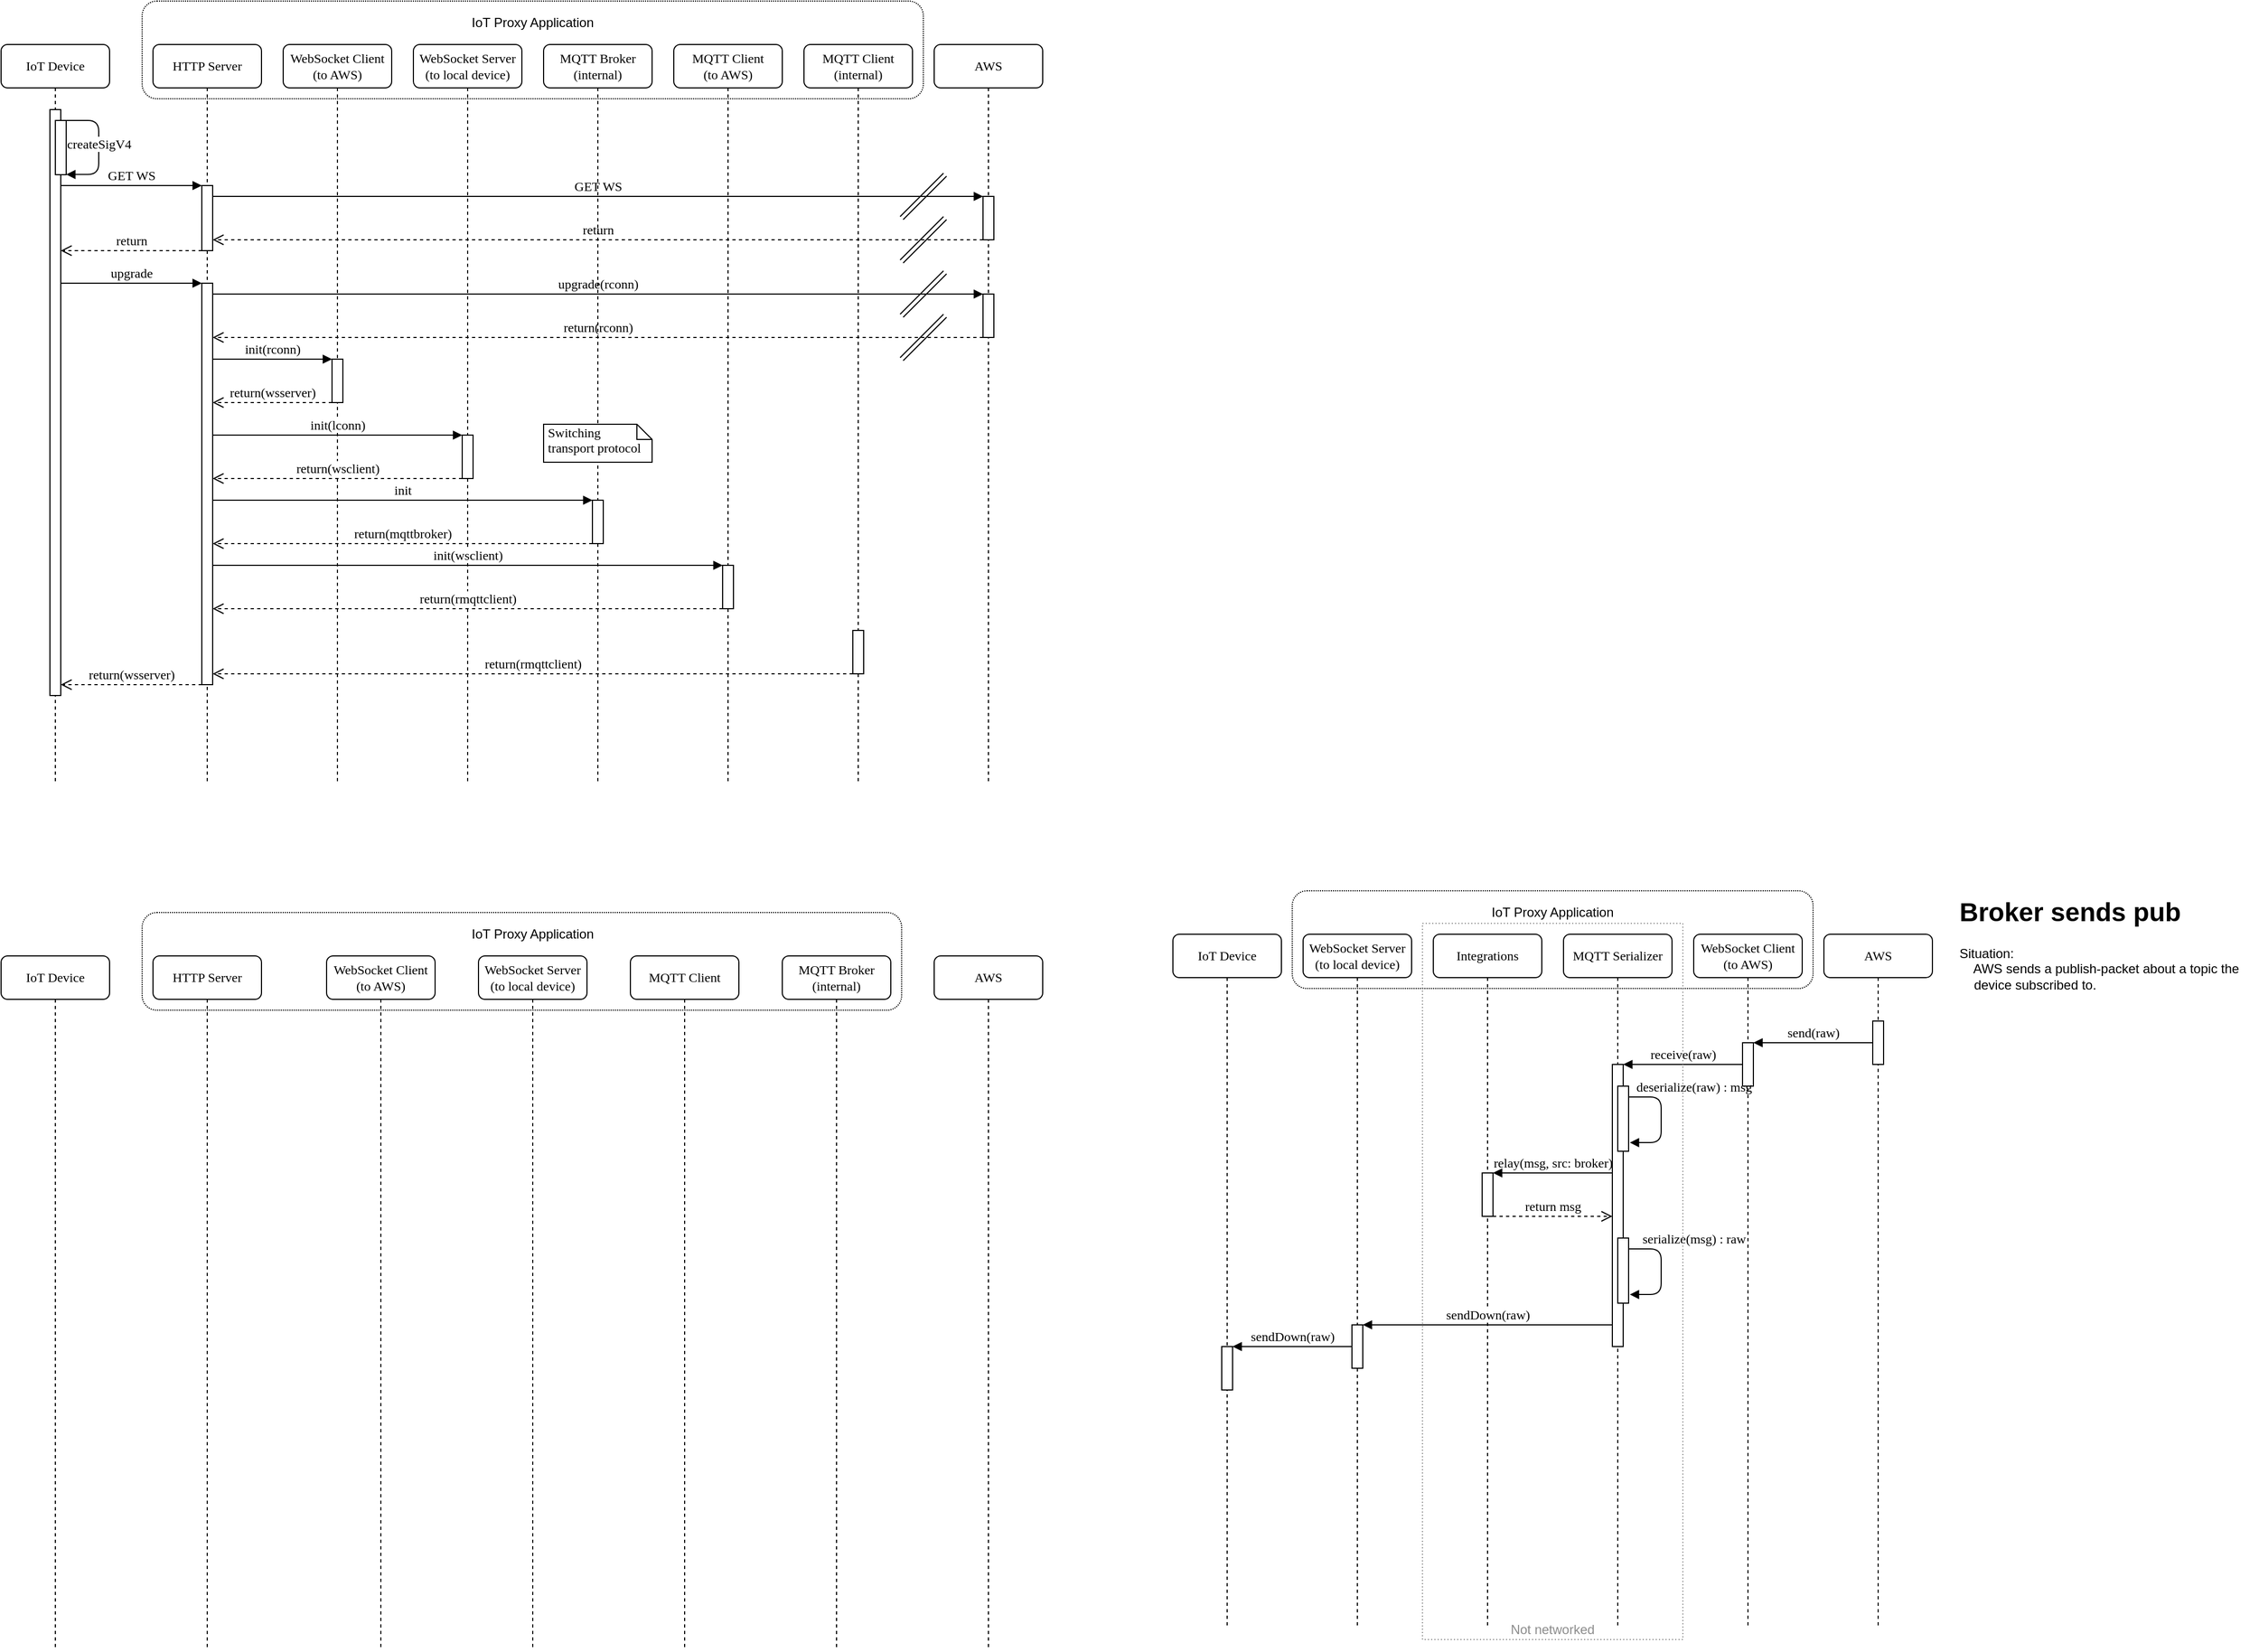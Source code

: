 <mxfile version="12.5.3" type="device"><diagram name="Page-1" id="13e1069c-82ec-6db2-03f1-153e76fe0fe0"><mxGraphModel dx="-332" dy="-322" grid="1" gridSize="10" guides="1" tooltips="1" connect="1" arrows="1" fold="1" page="1" pageScale="1" pageWidth="1100" pageHeight="850" background="#ffffff" math="0" shadow="0"><root><mxCell id="0"/><mxCell id="1" parent="0"/><mxCell id="tgAZ0d4yKu2-3P4XLO6u-58" value="" style="rounded=1;whiteSpace=wrap;html=1;fillColor=none;dashed=1;dashPattern=1 1;" parent="1" vertex="1"><mxGeometry x="1290" y="920" width="720" height="90" as="geometry"/></mxCell><mxCell id="tgAZ0d4yKu2-3P4XLO6u-1" value="HTTP Server" style="shape=umlLifeline;perimeter=lifelinePerimeter;whiteSpace=wrap;html=1;container=1;collapsible=0;recursiveResize=0;outlineConnect=0;rounded=1;shadow=0;comic=0;labelBackgroundColor=none;strokeWidth=1;fontFamily=Verdana;fontSize=12;align=center;" parent="1" vertex="1"><mxGeometry x="1300" y="960" width="100" height="680" as="geometry"/></mxCell><mxCell id="tgAZ0d4yKu2-3P4XLO6u-2" value="" style="html=1;points=[];perimeter=orthogonalPerimeter;rounded=0;shadow=0;comic=0;labelBackgroundColor=none;strokeWidth=1;fontFamily=Verdana;fontSize=12;align=center;" parent="tgAZ0d4yKu2-3P4XLO6u-1" vertex="1"><mxGeometry x="45" y="130" width="10" height="60" as="geometry"/></mxCell><mxCell id="tgAZ0d4yKu2-3P4XLO6u-48" value="" style="html=1;points=[];perimeter=orthogonalPerimeter;rounded=0;shadow=0;comic=0;labelBackgroundColor=none;strokeWidth=1;fontFamily=Verdana;fontSize=12;align=center;" parent="tgAZ0d4yKu2-3P4XLO6u-1" vertex="1"><mxGeometry x="45" y="220" width="10" height="370" as="geometry"/></mxCell><mxCell id="tgAZ0d4yKu2-3P4XLO6u-3" value="WebSocket Client&lt;br&gt;(to AWS)" style="shape=umlLifeline;perimeter=lifelinePerimeter;whiteSpace=wrap;html=1;container=1;collapsible=0;recursiveResize=0;outlineConnect=0;rounded=1;shadow=0;comic=0;labelBackgroundColor=none;strokeWidth=1;fontFamily=Verdana;fontSize=12;align=center;" parent="1" vertex="1"><mxGeometry x="1420" y="960" width="100" height="680" as="geometry"/></mxCell><mxCell id="tgAZ0d4yKu2-3P4XLO6u-45" value="" style="html=1;points=[];perimeter=orthogonalPerimeter;rounded=0;shadow=0;comic=0;labelBackgroundColor=none;strokeWidth=1;fontFamily=Verdana;fontSize=12;align=center;" parent="tgAZ0d4yKu2-3P4XLO6u-3" vertex="1"><mxGeometry x="45" y="290" width="10" height="40" as="geometry"/></mxCell><mxCell id="tgAZ0d4yKu2-3P4XLO6u-5" value="WebSocket Server&lt;br&gt;(to local device)" style="shape=umlLifeline;perimeter=lifelinePerimeter;whiteSpace=wrap;html=1;container=1;collapsible=0;recursiveResize=0;outlineConnect=0;rounded=1;shadow=0;comic=0;labelBackgroundColor=none;strokeWidth=1;fontFamily=Verdana;fontSize=12;align=center;" parent="1" vertex="1"><mxGeometry x="1540" y="960" width="100" height="680" as="geometry"/></mxCell><mxCell id="tgAZ0d4yKu2-3P4XLO6u-70" value="" style="html=1;points=[];perimeter=orthogonalPerimeter;rounded=0;shadow=0;comic=0;labelBackgroundColor=none;strokeWidth=1;fontFamily=Verdana;fontSize=12;align=center;" parent="tgAZ0d4yKu2-3P4XLO6u-5" vertex="1"><mxGeometry x="45" y="360" width="10" height="40" as="geometry"/></mxCell><mxCell id="tgAZ0d4yKu2-3P4XLO6u-6" value="MQTT Client&lt;br&gt;(to AWS)" style="shape=umlLifeline;perimeter=lifelinePerimeter;whiteSpace=wrap;html=1;container=1;collapsible=0;recursiveResize=0;outlineConnect=0;rounded=1;shadow=0;comic=0;labelBackgroundColor=none;strokeWidth=1;fontFamily=Verdana;fontSize=12;align=center;" parent="1" vertex="1"><mxGeometry x="1780" y="960" width="100" height="680" as="geometry"/></mxCell><mxCell id="tgAZ0d4yKu2-3P4XLO6u-74" value="" style="html=1;points=[];perimeter=orthogonalPerimeter;rounded=0;shadow=0;comic=0;labelBackgroundColor=none;strokeWidth=1;fontFamily=Verdana;fontSize=12;align=center;" parent="tgAZ0d4yKu2-3P4XLO6u-6" vertex="1"><mxGeometry x="45" y="480" width="10" height="40" as="geometry"/></mxCell><mxCell id="tgAZ0d4yKu2-3P4XLO6u-24" value="GET WS" style="html=1;verticalAlign=bottom;endArrow=block;entryX=0;entryY=0;labelBackgroundColor=#ffffff;fontFamily=Verdana;fontSize=12;edgeStyle=elbowEdgeStyle;elbow=vertical;" parent="1" source="tgAZ0d4yKu2-3P4XLO6u-10" target="tgAZ0d4yKu2-3P4XLO6u-2" edge="1"><mxGeometry relative="1" as="geometry"><mxPoint x="1280" y="1030" as="sourcePoint"/><Array as="points"><mxPoint x="1310" y="1090"/></Array></mxGeometry></mxCell><mxCell id="tgAZ0d4yKu2-3P4XLO6u-38" value="GET WS" style="html=1;verticalAlign=bottom;endArrow=block;labelBackgroundColor=#ffffff;fontFamily=Verdana;fontSize=12;edgeStyle=elbowEdgeStyle;elbow=vertical;" parent="1" source="tgAZ0d4yKu2-3P4XLO6u-2" target="tgAZ0d4yKu2-3P4XLO6u-67" edge="1"><mxGeometry relative="1" as="geometry"><mxPoint x="1356" y="1040" as="sourcePoint"/><mxPoint x="1486" y="1040" as="targetPoint"/><Array as="points"><mxPoint x="1550" y="1100"/><mxPoint x="1450" y="1090"/></Array></mxGeometry></mxCell><mxCell id="tgAZ0d4yKu2-3P4XLO6u-39" value="return" style="html=1;verticalAlign=bottom;endArrow=open;dashed=1;endSize=8;labelBackgroundColor=#ffffff;fontFamily=Verdana;fontSize=12;" parent="1" source="tgAZ0d4yKu2-3P4XLO6u-67" target="tgAZ0d4yKu2-3P4XLO6u-2" edge="1"><mxGeometry relative="1" as="geometry"><mxPoint x="1380" y="1070" as="targetPoint"/><mxPoint x="1790" y="1070" as="sourcePoint"/><Array as="points"><mxPoint x="1640" y="1140"/></Array></mxGeometry></mxCell><mxCell id="tgAZ0d4yKu2-3P4XLO6u-41" value="return" style="html=1;verticalAlign=bottom;endArrow=open;dashed=1;endSize=8;labelBackgroundColor=#ffffff;fontFamily=Verdana;fontSize=12;" parent="1" source="tgAZ0d4yKu2-3P4XLO6u-2" target="tgAZ0d4yKu2-3P4XLO6u-10" edge="1"><mxGeometry relative="1" as="geometry"><mxPoint x="1210" y="1130" as="targetPoint"/><mxPoint x="1640" y="1130" as="sourcePoint"/><Array as="points"><mxPoint x="1230" y="1150"/></Array></mxGeometry></mxCell><mxCell id="tgAZ0d4yKu2-3P4XLO6u-42" value="upgrade" style="html=1;verticalAlign=bottom;endArrow=block;labelBackgroundColor=#ffffff;fontFamily=Verdana;fontSize=12;edgeStyle=elbowEdgeStyle;elbow=vertical;" parent="1" source="tgAZ0d4yKu2-3P4XLO6u-10" target="tgAZ0d4yKu2-3P4XLO6u-48" edge="1"><mxGeometry relative="1" as="geometry"><mxPoint x="1210" y="1180" as="sourcePoint"/><mxPoint x="1340" y="1180.333" as="targetPoint"/><Array as="points"><mxPoint x="1305" y="1180"/></Array></mxGeometry></mxCell><mxCell id="tgAZ0d4yKu2-3P4XLO6u-43" value="upgrade(rconn)" style="html=1;verticalAlign=bottom;endArrow=block;labelBackgroundColor=#ffffff;fontFamily=Verdana;fontSize=12;edgeStyle=elbowEdgeStyle;elbow=vertical;" parent="1" source="tgAZ0d4yKu2-3P4XLO6u-48" target="tgAZ0d4yKu2-3P4XLO6u-68" edge="1"><mxGeometry relative="1" as="geometry"><mxPoint x="1350" y="1190" as="sourcePoint"/><mxPoint x="1780" y="1190" as="targetPoint"/><Array as="points"><mxPoint x="1545" y="1190"/><mxPoint x="1445" y="1180"/></Array></mxGeometry></mxCell><mxCell id="tgAZ0d4yKu2-3P4XLO6u-44" value="return(rconn)" style="html=1;verticalAlign=bottom;endArrow=open;dashed=1;endSize=8;labelBackgroundColor=#ffffff;fontFamily=Verdana;fontSize=12;" parent="1" source="tgAZ0d4yKu2-3P4XLO6u-68" target="tgAZ0d4yKu2-3P4XLO6u-48" edge="1"><mxGeometry relative="1" as="geometry"><mxPoint x="1350" y="1220" as="targetPoint"/><mxPoint x="1780" y="1220" as="sourcePoint"/><Array as="points"><mxPoint x="1635" y="1230"/></Array></mxGeometry></mxCell><mxCell id="tgAZ0d4yKu2-3P4XLO6u-46" value="init(rconn)" style="html=1;verticalAlign=bottom;endArrow=block;labelBackgroundColor=#ffffff;fontFamily=Verdana;fontSize=12;edgeStyle=elbowEdgeStyle;elbow=vertical;" parent="1" source="tgAZ0d4yKu2-3P4XLO6u-48" target="tgAZ0d4yKu2-3P4XLO6u-45" edge="1"><mxGeometry relative="1" as="geometry"><mxPoint x="1355" y="1300" as="sourcePoint"/><mxPoint x="1780" y="1270" as="targetPoint"/><Array as="points"><mxPoint x="1440" y="1250"/><mxPoint x="1390" y="1300"/><mxPoint x="1480" y="1260"/></Array></mxGeometry></mxCell><mxCell id="tgAZ0d4yKu2-3P4XLO6u-40" value="createSigV4" style="html=1;verticalAlign=bottom;endArrow=block;labelBackgroundColor=#ffffff;fontFamily=Verdana;fontSize=12;edgeStyle=elbowEdgeStyle;elbow=vertical;entryX=1;entryY=0.996;entryDx=0;entryDy=0;entryPerimeter=0;" parent="1" source="tgAZ0d4yKu2-3P4XLO6u-51" target="tgAZ0d4yKu2-3P4XLO6u-51" edge="1"><mxGeometry x="0.115" relative="1" as="geometry"><mxPoint x="1240" y="1040" as="sourcePoint"/><mxPoint x="1260" y="1070" as="targetPoint"/><Array as="points"><mxPoint x="1250" y="1030"/><mxPoint x="1250" y="1030"/><mxPoint x="1250" y="1040"/><mxPoint x="1260" y="1100"/><mxPoint x="1300" y="1060"/><mxPoint x="1250" y="1060"/><mxPoint x="1310" y="1050"/><mxPoint x="1290" y="1130"/><mxPoint x="1320" y="1150"/><mxPoint x="1310" y="1050"/><mxPoint x="1280" y="1140"/><mxPoint x="1270" y="1120"/><mxPoint x="1290" y="1080"/></Array><mxPoint as="offset"/></mxGeometry></mxCell><mxCell id="tgAZ0d4yKu2-3P4XLO6u-59" value="IoT Proxy Application" style="text;html=1;strokeColor=none;fillColor=none;align=center;verticalAlign=middle;whiteSpace=wrap;rounded=0;dashed=1;dashPattern=1 1;" parent="1" vertex="1"><mxGeometry x="1575" y="930" width="150" height="20" as="geometry"/></mxCell><mxCell id="tgAZ0d4yKu2-3P4XLO6u-63" value="MQTT Broker&lt;br&gt;(internal)" style="shape=umlLifeline;perimeter=lifelinePerimeter;whiteSpace=wrap;html=1;container=1;collapsible=0;recursiveResize=0;outlineConnect=0;rounded=1;shadow=0;comic=0;labelBackgroundColor=none;strokeWidth=1;fontFamily=Verdana;fontSize=12;align=center;" parent="1" vertex="1"><mxGeometry x="1660" y="960" width="100" height="680" as="geometry"/></mxCell><mxCell id="tgAZ0d4yKu2-3P4XLO6u-77" value="" style="html=1;points=[];perimeter=orthogonalPerimeter;rounded=0;shadow=0;comic=0;labelBackgroundColor=none;strokeWidth=1;fontFamily=Verdana;fontSize=12;align=center;" parent="tgAZ0d4yKu2-3P4XLO6u-63" vertex="1"><mxGeometry x="45" y="420" width="10" height="40" as="geometry"/></mxCell><mxCell id="tgAZ0d4yKu2-3P4XLO6u-66" value="AWS" style="shape=umlLifeline;perimeter=lifelinePerimeter;whiteSpace=wrap;html=1;container=1;collapsible=0;recursiveResize=0;outlineConnect=0;rounded=1;shadow=0;comic=0;labelBackgroundColor=none;strokeWidth=1;fontFamily=Verdana;fontSize=12;align=center;" parent="1" vertex="1"><mxGeometry x="2020" y="960" width="100" height="680" as="geometry"/></mxCell><mxCell id="tgAZ0d4yKu2-3P4XLO6u-67" value="" style="html=1;points=[];perimeter=orthogonalPerimeter;rounded=0;shadow=0;comic=0;labelBackgroundColor=none;strokeWidth=1;fontFamily=Verdana;fontSize=12;align=center;" parent="tgAZ0d4yKu2-3P4XLO6u-66" vertex="1"><mxGeometry x="45" y="140" width="10" height="40" as="geometry"/></mxCell><mxCell id="tgAZ0d4yKu2-3P4XLO6u-68" value="" style="html=1;points=[];perimeter=orthogonalPerimeter;rounded=0;shadow=0;comic=0;labelBackgroundColor=none;strokeWidth=1;fontFamily=Verdana;fontSize=12;align=center;" parent="tgAZ0d4yKu2-3P4XLO6u-66" vertex="1"><mxGeometry x="45" y="230" width="10" height="40" as="geometry"/></mxCell><mxCell id="tgAZ0d4yKu2-3P4XLO6u-69" value="return(wsserver)" style="html=1;verticalAlign=bottom;endArrow=open;dashed=1;endSize=8;labelBackgroundColor=#ffffff;fontFamily=Verdana;fontSize=12;" parent="1" source="tgAZ0d4yKu2-3P4XLO6u-45" target="tgAZ0d4yKu2-3P4XLO6u-48" edge="1"><mxGeometry relative="1" as="geometry"><mxPoint x="1210" y="1300" as="targetPoint"/><mxPoint x="1640" y="1300" as="sourcePoint"/><Array as="points"><mxPoint x="1380" y="1290"/></Array></mxGeometry></mxCell><mxCell id="tgAZ0d4yKu2-3P4XLO6u-71" value="init(lconn)" style="html=1;verticalAlign=bottom;endArrow=block;labelBackgroundColor=#ffffff;fontFamily=Verdana;fontSize=12;edgeStyle=elbowEdgeStyle;elbow=vertical;" parent="1" target="tgAZ0d4yKu2-3P4XLO6u-70" edge="1"><mxGeometry relative="1" as="geometry"><mxPoint x="1355" y="1320" as="sourcePoint"/><mxPoint x="1780" y="1340" as="targetPoint"/><Array as="points"><mxPoint x="1440" y="1320"/><mxPoint x="1390" y="1370"/><mxPoint x="1480" y="1330"/></Array></mxGeometry></mxCell><mxCell id="tgAZ0d4yKu2-3P4XLO6u-72" value="return(wsclient)" style="html=1;verticalAlign=bottom;endArrow=open;dashed=1;endSize=8;labelBackgroundColor=#ffffff;fontFamily=Verdana;fontSize=12;" parent="1" source="tgAZ0d4yKu2-3P4XLO6u-70" target="tgAZ0d4yKu2-3P4XLO6u-48" edge="1"><mxGeometry relative="1" as="geometry"><mxPoint x="1355" y="1360" as="targetPoint"/><mxPoint x="1640" y="1370" as="sourcePoint"/><Array as="points"><mxPoint x="1380" y="1360"/></Array></mxGeometry></mxCell><mxCell id="tgAZ0d4yKu2-3P4XLO6u-73" value="return(wsserver)" style="html=1;verticalAlign=bottom;endArrow=open;dashed=1;endSize=8;labelBackgroundColor=#ffffff;fontFamily=Verdana;fontSize=12;" parent="1" source="tgAZ0d4yKu2-3P4XLO6u-48" target="tgAZ0d4yKu2-3P4XLO6u-10" edge="1"><mxGeometry relative="1" as="geometry"><mxPoint x="1115" y="1380" as="targetPoint"/><mxPoint x="1405" y="1380" as="sourcePoint"/><Array as="points"><mxPoint x="1260" y="1550"/></Array></mxGeometry></mxCell><mxCell id="tgAZ0d4yKu2-3P4XLO6u-9" value="IoT Device" style="shape=umlLifeline;perimeter=lifelinePerimeter;whiteSpace=wrap;html=1;container=1;collapsible=0;recursiveResize=0;outlineConnect=0;rounded=1;shadow=0;comic=0;labelBackgroundColor=none;strokeWidth=1;fontFamily=Verdana;fontSize=12;align=center;" parent="1" vertex="1"><mxGeometry x="1160" y="960" width="100" height="680" as="geometry"/></mxCell><mxCell id="tgAZ0d4yKu2-3P4XLO6u-10" value="" style="html=1;points=[];perimeter=orthogonalPerimeter;rounded=0;shadow=0;comic=0;labelBackgroundColor=none;strokeWidth=1;fontFamily=Verdana;fontSize=12;align=center;" parent="tgAZ0d4yKu2-3P4XLO6u-9" vertex="1"><mxGeometry x="45" y="60" width="10" height="540" as="geometry"/></mxCell><mxCell id="tgAZ0d4yKu2-3P4XLO6u-75" value="init(wsclient)" style="html=1;verticalAlign=bottom;endArrow=block;labelBackgroundColor=#ffffff;fontFamily=Verdana;fontSize=12;edgeStyle=elbowEdgeStyle;elbow=vertical;" parent="1" source="tgAZ0d4yKu2-3P4XLO6u-48" target="tgAZ0d4yKu2-3P4XLO6u-74" edge="1"><mxGeometry relative="1" as="geometry"><mxPoint x="1635" y="1390" as="sourcePoint"/><mxPoint x="2060" y="1410" as="targetPoint"/><Array as="points"><mxPoint x="1720" y="1440"/><mxPoint x="1820" y="1460"/><mxPoint x="1670" y="1440"/><mxPoint x="1760" y="1400"/></Array></mxGeometry></mxCell><mxCell id="tgAZ0d4yKu2-3P4XLO6u-76" value="return(rmqttclient)" style="html=1;verticalAlign=bottom;endArrow=open;dashed=1;endSize=8;labelBackgroundColor=#ffffff;fontFamily=Verdana;fontSize=12;" parent="1" source="tgAZ0d4yKu2-3P4XLO6u-74" target="tgAZ0d4yKu2-3P4XLO6u-48" edge="1"><mxGeometry relative="1" as="geometry"><mxPoint x="1635" y="1430" as="targetPoint"/><mxPoint x="1920" y="1440" as="sourcePoint"/><Array as="points"><mxPoint x="1650" y="1480"/></Array></mxGeometry></mxCell><mxCell id="tgAZ0d4yKu2-3P4XLO6u-78" value="init" style="html=1;verticalAlign=bottom;endArrow=block;labelBackgroundColor=#ffffff;fontFamily=Verdana;fontSize=12;edgeStyle=elbowEdgeStyle;elbow=vertical;" parent="1" source="tgAZ0d4yKu2-3P4XLO6u-48" target="tgAZ0d4yKu2-3P4XLO6u-77" edge="1"><mxGeometry relative="1" as="geometry"><mxPoint x="1355" y="1460" as="sourcePoint"/><mxPoint x="455" y="500" as="targetPoint"/><Array as="points"><mxPoint x="1610" y="1380"/></Array></mxGeometry></mxCell><mxCell id="tgAZ0d4yKu2-3P4XLO6u-79" value="return(mqttbroker)" style="html=1;verticalAlign=bottom;endArrow=open;dashed=1;endSize=8;labelBackgroundColor=#ffffff;fontFamily=Verdana;fontSize=12;" parent="1" source="tgAZ0d4yKu2-3P4XLO6u-77" target="tgAZ0d4yKu2-3P4XLO6u-48" edge="1"><mxGeometry relative="1" as="geometry"><mxPoint x="1355" y="1500" as="targetPoint"/><mxPoint x="315" y="530" as="sourcePoint"/><Array as="points"><mxPoint x="1400" y="1420"/></Array></mxGeometry></mxCell><mxCell id="tgAZ0d4yKu2-3P4XLO6u-81" value="" style="rounded=1;whiteSpace=wrap;html=1;fillColor=none;dashed=1;dashPattern=1 1;" parent="1" vertex="1"><mxGeometry x="1290" y="1760" width="700" height="90" as="geometry"/></mxCell><mxCell id="tgAZ0d4yKu2-3P4XLO6u-83" value="HTTP Server" style="shape=umlLifeline;perimeter=lifelinePerimeter;whiteSpace=wrap;html=1;container=1;collapsible=0;recursiveResize=0;outlineConnect=0;rounded=1;shadow=0;comic=0;labelBackgroundColor=none;strokeWidth=1;fontFamily=Verdana;fontSize=12;align=center;" parent="1" vertex="1"><mxGeometry x="1300" y="1800" width="100" height="640" as="geometry"/></mxCell><mxCell id="tgAZ0d4yKu2-3P4XLO6u-86" value="WebSocket Client&lt;br&gt;(to AWS)" style="shape=umlLifeline;perimeter=lifelinePerimeter;whiteSpace=wrap;html=1;container=1;collapsible=0;recursiveResize=0;outlineConnect=0;rounded=1;shadow=0;comic=0;labelBackgroundColor=none;strokeWidth=1;fontFamily=Verdana;fontSize=12;align=center;" parent="1" vertex="1"><mxGeometry x="1460" y="1800" width="100" height="640" as="geometry"/></mxCell><mxCell id="tgAZ0d4yKu2-3P4XLO6u-88" value="WebSocket Server&lt;br&gt;(to local device)" style="shape=umlLifeline;perimeter=lifelinePerimeter;whiteSpace=wrap;html=1;container=1;collapsible=0;recursiveResize=0;outlineConnect=0;rounded=1;shadow=0;comic=0;labelBackgroundColor=none;strokeWidth=1;fontFamily=Verdana;fontSize=12;align=center;" parent="1" vertex="1"><mxGeometry x="1600" y="1800" width="100" height="640" as="geometry"/></mxCell><mxCell id="tgAZ0d4yKu2-3P4XLO6u-90" value="MQTT Client" style="shape=umlLifeline;perimeter=lifelinePerimeter;whiteSpace=wrap;html=1;container=1;collapsible=0;recursiveResize=0;outlineConnect=0;rounded=1;shadow=0;comic=0;labelBackgroundColor=none;strokeWidth=1;fontFamily=Verdana;fontSize=12;align=center;" parent="1" vertex="1"><mxGeometry x="1740" y="1800" width="100" height="640" as="geometry"/></mxCell><mxCell id="tgAZ0d4yKu2-3P4XLO6u-103" value="IoT Proxy Application" style="text;html=1;strokeColor=none;fillColor=none;align=center;verticalAlign=middle;whiteSpace=wrap;rounded=0;dashed=1;dashPattern=1 1;" parent="1" vertex="1"><mxGeometry x="1575" y="1770" width="150" height="20" as="geometry"/></mxCell><mxCell id="tgAZ0d4yKu2-3P4XLO6u-104" value="MQTT Broker&lt;br&gt;(internal)" style="shape=umlLifeline;perimeter=lifelinePerimeter;whiteSpace=wrap;html=1;container=1;collapsible=0;recursiveResize=0;outlineConnect=0;rounded=1;shadow=0;comic=0;labelBackgroundColor=none;strokeWidth=1;fontFamily=Verdana;fontSize=12;align=center;" parent="1" vertex="1"><mxGeometry x="1880" y="1800" width="100" height="640" as="geometry"/></mxCell><mxCell id="tgAZ0d4yKu2-3P4XLO6u-106" value="AWS" style="shape=umlLifeline;perimeter=lifelinePerimeter;whiteSpace=wrap;html=1;container=1;collapsible=0;recursiveResize=0;outlineConnect=0;rounded=1;shadow=0;comic=0;labelBackgroundColor=none;strokeWidth=1;fontFamily=Verdana;fontSize=12;align=center;" parent="1" vertex="1"><mxGeometry x="2020" y="1800" width="100" height="640" as="geometry"/></mxCell><mxCell id="tgAZ0d4yKu2-3P4XLO6u-113" value="IoT Device" style="shape=umlLifeline;perimeter=lifelinePerimeter;whiteSpace=wrap;html=1;container=1;collapsible=0;recursiveResize=0;outlineConnect=0;rounded=1;shadow=0;comic=0;labelBackgroundColor=none;strokeWidth=1;fontFamily=Verdana;fontSize=12;align=center;" parent="1" vertex="1"><mxGeometry x="1160" y="1800" width="100" height="640" as="geometry"/></mxCell><mxCell id="tgAZ0d4yKu2-3P4XLO6u-119" value="" style="shape=link;html=1;labelBackgroundColor=#ffffff;" parent="1" edge="1"><mxGeometry width="50" height="50" relative="1" as="geometry"><mxPoint x="1990" y="1120" as="sourcePoint"/><mxPoint x="2030" y="1080" as="targetPoint"/></mxGeometry></mxCell><mxCell id="tgAZ0d4yKu2-3P4XLO6u-120" value="" style="shape=link;html=1;labelBackgroundColor=#ffffff;" parent="1" edge="1"><mxGeometry width="50" height="50" relative="1" as="geometry"><mxPoint x="1990" y="1160.0" as="sourcePoint"/><mxPoint x="2030" y="1120.0" as="targetPoint"/></mxGeometry></mxCell><mxCell id="tgAZ0d4yKu2-3P4XLO6u-121" value="" style="shape=link;html=1;labelBackgroundColor=#ffffff;" parent="1" edge="1"><mxGeometry width="50" height="50" relative="1" as="geometry"><mxPoint x="1990" y="1210.0" as="sourcePoint"/><mxPoint x="2030" y="1170.0" as="targetPoint"/></mxGeometry></mxCell><mxCell id="tgAZ0d4yKu2-3P4XLO6u-122" value="" style="shape=link;html=1;labelBackgroundColor=#ffffff;" parent="1" edge="1"><mxGeometry width="50" height="50" relative="1" as="geometry"><mxPoint x="1990" y="1250" as="sourcePoint"/><mxPoint x="2030" y="1210.0" as="targetPoint"/></mxGeometry></mxCell><mxCell id="tgAZ0d4yKu2-3P4XLO6u-50" value="Switching&lt;br&gt;transport protocol" style="shape=note;whiteSpace=wrap;html=1;size=14;verticalAlign=top;align=left;spacingTop=-6;rounded=0;shadow=0;comic=0;labelBackgroundColor=none;strokeWidth=1;fontFamily=Verdana;fontSize=12;spacingLeft=2;" parent="1" vertex="1"><mxGeometry x="1660" y="1310" width="100" height="35" as="geometry"/></mxCell><mxCell id="tgAZ0d4yKu2-3P4XLO6u-124" value="MQTT Client&lt;br&gt;(internal)" style="shape=umlLifeline;perimeter=lifelinePerimeter;whiteSpace=wrap;html=1;container=1;collapsible=0;recursiveResize=0;outlineConnect=0;rounded=1;shadow=0;comic=0;labelBackgroundColor=none;strokeWidth=1;fontFamily=Verdana;fontSize=12;align=center;" parent="1" vertex="1"><mxGeometry x="1900" y="960" width="100" height="680" as="geometry"/></mxCell><mxCell id="tgAZ0d4yKu2-3P4XLO6u-125" value="" style="html=1;points=[];perimeter=orthogonalPerimeter;rounded=0;shadow=0;comic=0;labelBackgroundColor=none;strokeWidth=1;fontFamily=Verdana;fontSize=12;align=center;" parent="tgAZ0d4yKu2-3P4XLO6u-124" vertex="1"><mxGeometry x="45" y="540" width="10" height="40" as="geometry"/></mxCell><mxCell id="tgAZ0d4yKu2-3P4XLO6u-126" value="send(raw)" style="html=1;verticalAlign=bottom;endArrow=block;labelBackgroundColor=#ffffff;fontFamily=Verdana;fontSize=12;edgeStyle=elbowEdgeStyle;elbow=vertical;" parent="1" source="tgAZ0d4yKu2-3P4XLO6u-136" target="tgAZ0d4yKu2-3P4XLO6u-123" edge="1"><mxGeometry relative="1" as="geometry"><mxPoint x="2180" y="1500" as="sourcePoint"/><mxPoint x="2800" y="1880" as="targetPoint"/><Array as="points"><mxPoint x="2840" y="1880"/><mxPoint x="2870" y="1860"/><mxPoint x="2705" y="1500"/><mxPoint x="2715" y="1510"/><mxPoint x="2545" y="1520"/><mxPoint x="2645" y="1540"/><mxPoint x="2495" y="1520"/><mxPoint x="2585" y="1480"/></Array></mxGeometry></mxCell><mxCell id="tgAZ0d4yKu2-3P4XLO6u-127" value="return(rmqttclient)" style="html=1;verticalAlign=bottom;endArrow=open;dashed=1;endSize=8;labelBackgroundColor=#ffffff;fontFamily=Verdana;fontSize=12;" parent="1" source="tgAZ0d4yKu2-3P4XLO6u-125" target="tgAZ0d4yKu2-3P4XLO6u-48" edge="1"><mxGeometry relative="1" as="geometry"><mxPoint x="1355" y="1530" as="targetPoint"/><mxPoint x="1825" y="1530" as="sourcePoint"/><Array as="points"><mxPoint x="1650" y="1540"/></Array></mxGeometry></mxCell><mxCell id="tgAZ0d4yKu2-3P4XLO6u-51" value="" style="html=1;points=[];perimeter=orthogonalPerimeter;rounded=0;shadow=0;comic=0;labelBackgroundColor=none;strokeWidth=1;fontFamily=Verdana;fontSize=12;align=center;" parent="1" vertex="1"><mxGeometry x="1210" y="1030" width="10" height="50" as="geometry"/></mxCell><mxCell id="tgAZ0d4yKu2-3P4XLO6u-128" value="" style="rounded=1;whiteSpace=wrap;html=1;fillColor=none;dashed=1;dashPattern=1 1;" parent="1" vertex="1"><mxGeometry x="2350" y="1740" width="480" height="90" as="geometry"/></mxCell><mxCell id="tgAZ0d4yKu2-3P4XLO6u-130" value="WebSocket Client&lt;br&gt;(to AWS)" style="shape=umlLifeline;perimeter=lifelinePerimeter;whiteSpace=wrap;html=1;container=1;collapsible=0;recursiveResize=0;outlineConnect=0;rounded=1;shadow=0;comic=0;labelBackgroundColor=none;strokeWidth=1;fontFamily=Verdana;fontSize=12;align=center;" parent="1" vertex="1"><mxGeometry x="2720" y="1780" width="100" height="640" as="geometry"/></mxCell><mxCell id="tgAZ0d4yKu2-3P4XLO6u-123" value="" style="html=1;points=[];perimeter=orthogonalPerimeter;rounded=0;shadow=0;comic=0;labelBackgroundColor=none;strokeWidth=1;fontFamily=Verdana;fontSize=12;align=center;" parent="tgAZ0d4yKu2-3P4XLO6u-130" vertex="1"><mxGeometry x="45" y="100" width="10" height="40" as="geometry"/></mxCell><mxCell id="tgAZ0d4yKu2-3P4XLO6u-131" value="WebSocket Server&lt;br&gt;(to local device)" style="shape=umlLifeline;perimeter=lifelinePerimeter;whiteSpace=wrap;html=1;container=1;collapsible=0;recursiveResize=0;outlineConnect=0;rounded=1;shadow=0;comic=0;labelBackgroundColor=none;strokeWidth=1;fontFamily=Verdana;fontSize=12;align=center;" parent="1" vertex="1"><mxGeometry x="2360" y="1780" width="100" height="640" as="geometry"/></mxCell><mxCell id="tgAZ0d4yKu2-3P4XLO6u-149" value="" style="html=1;points=[];perimeter=orthogonalPerimeter;rounded=0;shadow=0;comic=0;labelBackgroundColor=none;strokeWidth=1;fontFamily=Verdana;fontSize=12;align=center;" parent="tgAZ0d4yKu2-3P4XLO6u-131" vertex="1"><mxGeometry x="45" y="360" width="10" height="40" as="geometry"/></mxCell><mxCell id="tgAZ0d4yKu2-3P4XLO6u-132" value="MQTT Serializer" style="shape=umlLifeline;perimeter=lifelinePerimeter;whiteSpace=wrap;html=1;container=1;collapsible=0;recursiveResize=0;outlineConnect=0;rounded=1;shadow=0;comic=0;labelBackgroundColor=none;strokeWidth=1;fontFamily=Verdana;fontSize=12;align=center;" parent="1" vertex="1"><mxGeometry x="2600" y="1780" width="100" height="640" as="geometry"/></mxCell><mxCell id="tgAZ0d4yKu2-3P4XLO6u-138" value="" style="html=1;points=[];perimeter=orthogonalPerimeter;rounded=0;shadow=0;comic=0;labelBackgroundColor=none;strokeWidth=1;fontFamily=Verdana;fontSize=12;align=center;" parent="tgAZ0d4yKu2-3P4XLO6u-132" vertex="1"><mxGeometry x="45" y="120" width="10" height="260" as="geometry"/></mxCell><mxCell id="tgAZ0d4yKu2-3P4XLO6u-133" value="IoT Proxy Application" style="text;html=1;strokeColor=none;fillColor=none;align=center;verticalAlign=middle;whiteSpace=wrap;rounded=0;dashed=1;dashPattern=1 1;" parent="1" vertex="1"><mxGeometry x="2515" y="1750" width="150" height="20" as="geometry"/></mxCell><mxCell id="tgAZ0d4yKu2-3P4XLO6u-134" value="Integrations" style="shape=umlLifeline;perimeter=lifelinePerimeter;whiteSpace=wrap;html=1;container=1;collapsible=0;recursiveResize=0;outlineConnect=0;rounded=1;shadow=0;comic=0;labelBackgroundColor=none;strokeWidth=1;fontFamily=Verdana;fontSize=12;align=center;" parent="1" vertex="1"><mxGeometry x="2480" y="1780" width="100" height="640" as="geometry"/></mxCell><mxCell id="tgAZ0d4yKu2-3P4XLO6u-142" value="" style="html=1;points=[];perimeter=orthogonalPerimeter;rounded=0;shadow=0;comic=0;labelBackgroundColor=none;strokeWidth=1;fontFamily=Verdana;fontSize=12;align=center;" parent="tgAZ0d4yKu2-3P4XLO6u-134" vertex="1"><mxGeometry x="45" y="220" width="10" height="40" as="geometry"/></mxCell><mxCell id="tgAZ0d4yKu2-3P4XLO6u-135" value="AWS" style="shape=umlLifeline;perimeter=lifelinePerimeter;whiteSpace=wrap;html=1;container=1;collapsible=0;recursiveResize=0;outlineConnect=0;rounded=1;shadow=0;comic=0;labelBackgroundColor=none;strokeWidth=1;fontFamily=Verdana;fontSize=12;align=center;" parent="1" vertex="1"><mxGeometry x="2840" y="1780" width="100" height="640" as="geometry"/></mxCell><mxCell id="tgAZ0d4yKu2-3P4XLO6u-136" value="" style="html=1;points=[];perimeter=orthogonalPerimeter;rounded=0;shadow=0;comic=0;labelBackgroundColor=none;strokeWidth=1;fontFamily=Verdana;fontSize=12;align=center;" parent="tgAZ0d4yKu2-3P4XLO6u-135" vertex="1"><mxGeometry x="45" y="80" width="10" height="40" as="geometry"/></mxCell><mxCell id="tgAZ0d4yKu2-3P4XLO6u-137" value="IoT Device" style="shape=umlLifeline;perimeter=lifelinePerimeter;whiteSpace=wrap;html=1;container=1;collapsible=0;recursiveResize=0;outlineConnect=0;rounded=1;shadow=0;comic=0;labelBackgroundColor=none;strokeWidth=1;fontFamily=Verdana;fontSize=12;align=center;" parent="1" vertex="1"><mxGeometry x="2240" y="1780" width="100" height="640" as="geometry"/></mxCell><mxCell id="tgAZ0d4yKu2-3P4XLO6u-150" value="" style="html=1;points=[];perimeter=orthogonalPerimeter;rounded=0;shadow=0;comic=0;labelBackgroundColor=none;strokeWidth=1;fontFamily=Verdana;fontSize=12;align=center;" parent="tgAZ0d4yKu2-3P4XLO6u-137" vertex="1"><mxGeometry x="45" y="380" width="10" height="40" as="geometry"/></mxCell><mxCell id="tgAZ0d4yKu2-3P4XLO6u-139" value="receive(raw)" style="html=1;verticalAlign=bottom;endArrow=block;labelBackgroundColor=#ffffff;fontFamily=Verdana;fontSize=12;edgeStyle=elbowEdgeStyle;elbow=vertical;" parent="1" source="tgAZ0d4yKu2-3P4XLO6u-123" target="tgAZ0d4yKu2-3P4XLO6u-138" edge="1"><mxGeometry relative="1" as="geometry"><mxPoint x="2755" y="1900" as="sourcePoint"/><mxPoint x="2645" y="1900" as="targetPoint"/><Array as="points"><mxPoint x="2720" y="1900"/><mxPoint x="2740" y="1880"/><mxPoint x="2575" y="1520"/><mxPoint x="2585" y="1530"/><mxPoint x="2415" y="1540"/><mxPoint x="2515" y="1560"/><mxPoint x="2365" y="1540"/><mxPoint x="2455" y="1500"/></Array></mxGeometry></mxCell><mxCell id="tgAZ0d4yKu2-3P4XLO6u-140" value="" style="html=1;points=[];perimeter=orthogonalPerimeter;rounded=0;shadow=0;comic=0;labelBackgroundColor=none;strokeWidth=1;fontFamily=Verdana;fontSize=12;align=center;" parent="1" vertex="1"><mxGeometry x="2650" y="1920" width="10" height="60" as="geometry"/></mxCell><mxCell id="tgAZ0d4yKu2-3P4XLO6u-141" value="deserialize(raw) : msg" style="html=1;verticalAlign=bottom;endArrow=block;labelBackgroundColor=none;fontFamily=Verdana;fontSize=12;edgeStyle=elbowEdgeStyle;elbow=vertical;entryX=1.111;entryY=0.867;entryDx=0;entryDy=0;entryPerimeter=0;" parent="1" source="tgAZ0d4yKu2-3P4XLO6u-140" target="tgAZ0d4yKu2-3P4XLO6u-140" edge="1"><mxGeometry x="-0.407" y="30" relative="1" as="geometry"><mxPoint x="2885" y="1939.5" as="sourcePoint"/><mxPoint x="2690" y="2000" as="targetPoint"/><Array as="points"><mxPoint x="2690" y="1930"/><mxPoint x="2670" y="1930"/><mxPoint x="2780" y="1970"/><mxPoint x="2840" y="1939.5"/><mxPoint x="2860" y="1919.5"/><mxPoint x="2695" y="1559.5"/><mxPoint x="2705" y="1569.5"/><mxPoint x="2535" y="1579.5"/><mxPoint x="2635" y="1599.5"/><mxPoint x="2485" y="1579.5"/><mxPoint x="2575" y="1539.5"/></Array><mxPoint as="offset"/></mxGeometry></mxCell><mxCell id="tgAZ0d4yKu2-3P4XLO6u-143" value="relay(msg, src: broker)" style="html=1;verticalAlign=bottom;endArrow=block;labelBackgroundColor=none;fontFamily=Verdana;fontSize=12;edgeStyle=elbowEdgeStyle;elbow=vertical;" parent="1" source="tgAZ0d4yKu2-3P4XLO6u-138" target="tgAZ0d4yKu2-3P4XLO6u-142" edge="1"><mxGeometry relative="1" as="geometry"><mxPoint x="2695" y="2080" as="sourcePoint"/><mxPoint x="2465" y="2080" as="targetPoint"/><Array as="points"><mxPoint x="2620" y="2000"/><mxPoint x="2670" y="2060"/><mxPoint x="2505" y="1700"/><mxPoint x="2515" y="1710"/><mxPoint x="2345" y="1720"/><mxPoint x="2445" y="1740"/><mxPoint x="2295" y="1720"/><mxPoint x="2385" y="1680"/></Array><mxPoint as="offset"/></mxGeometry></mxCell><mxCell id="tgAZ0d4yKu2-3P4XLO6u-144" value="return msg" style="html=1;verticalAlign=bottom;endArrow=open;dashed=1;endSize=8;labelBackgroundColor=#ffffff;fontFamily=Verdana;fontSize=12;" parent="1" source="tgAZ0d4yKu2-3P4XLO6u-142" target="tgAZ0d4yKu2-3P4XLO6u-138" edge="1"><mxGeometry relative="1" as="geometry"><mxPoint x="2160" y="2160" as="targetPoint"/><mxPoint x="2750" y="2160" as="sourcePoint"/><Array as="points"><mxPoint x="2580" y="2040"/></Array></mxGeometry></mxCell><mxCell id="tgAZ0d4yKu2-3P4XLO6u-146" value="" style="html=1;points=[];perimeter=orthogonalPerimeter;rounded=0;shadow=0;comic=0;labelBackgroundColor=none;strokeWidth=1;fontFamily=Verdana;fontSize=12;align=center;" parent="1" vertex="1"><mxGeometry x="2650" y="2060" width="10" height="60" as="geometry"/></mxCell><mxCell id="tgAZ0d4yKu2-3P4XLO6u-147" value="serialize(msg) : raw" style="html=1;verticalAlign=bottom;endArrow=block;labelBackgroundColor=#ffffff;fontFamily=Verdana;fontSize=12;edgeStyle=elbowEdgeStyle;elbow=vertical;entryX=1.111;entryY=0.867;entryDx=0;entryDy=0;entryPerimeter=0;" parent="1" source="tgAZ0d4yKu2-3P4XLO6u-146" target="tgAZ0d4yKu2-3P4XLO6u-146" edge="1"><mxGeometry x="-0.407" y="30" relative="1" as="geometry"><mxPoint x="2885" y="2079.5" as="sourcePoint"/><mxPoint x="2690" y="2140" as="targetPoint"/><Array as="points"><mxPoint x="2690" y="2070"/><mxPoint x="2670" y="2070"/><mxPoint x="2780" y="2110"/><mxPoint x="2840" y="2079.5"/><mxPoint x="2860" y="2059.5"/><mxPoint x="2695" y="1699.5"/><mxPoint x="2705" y="1709.5"/><mxPoint x="2535" y="1719.5"/><mxPoint x="2635" y="1739.5"/><mxPoint x="2485" y="1719.5"/><mxPoint x="2575" y="1679.5"/></Array><mxPoint as="offset"/></mxGeometry></mxCell><mxCell id="tgAZ0d4yKu2-3P4XLO6u-148" value="sendDown(raw)" style="html=1;verticalAlign=bottom;endArrow=block;labelBackgroundColor=#ffffff;fontFamily=Verdana;fontSize=12;edgeStyle=elbowEdgeStyle;elbow=vertical;" parent="1" source="tgAZ0d4yKu2-3P4XLO6u-138" target="tgAZ0d4yKu2-3P4XLO6u-149" edge="1"><mxGeometry relative="1" as="geometry"><mxPoint x="2560" y="2190" as="sourcePoint"/><mxPoint x="2420" y="2190" as="targetPoint"/><Array as="points"><mxPoint x="2480" y="2140"/><mxPoint x="2460" y="2120"/><mxPoint x="2515" y="2190"/><mxPoint x="2535" y="2170"/><mxPoint x="2370" y="1810"/><mxPoint x="2380" y="1820"/><mxPoint x="2210" y="1830"/><mxPoint x="2310" y="1850"/><mxPoint x="2160" y="1830"/><mxPoint x="2250" y="1790"/></Array></mxGeometry></mxCell><mxCell id="tgAZ0d4yKu2-3P4XLO6u-151" value="sendDown(raw)" style="html=1;verticalAlign=bottom;endArrow=block;labelBackgroundColor=#ffffff;fontFamily=Verdana;fontSize=12;edgeStyle=elbowEdgeStyle;elbow=vertical;" parent="1" source="tgAZ0d4yKu2-3P4XLO6u-149" target="tgAZ0d4yKu2-3P4XLO6u-150" edge="1"><mxGeometry relative="1" as="geometry"><mxPoint x="2405" y="2150" as="sourcePoint"/><mxPoint x="2295" y="2150" as="targetPoint"/><Array as="points"><mxPoint x="2360" y="2160"/><mxPoint x="2360" y="2150"/><mxPoint x="2340" y="2130"/><mxPoint x="2395" y="2200"/><mxPoint x="2415" y="2180"/><mxPoint x="2250" y="1820"/><mxPoint x="2260" y="1830"/><mxPoint x="2090" y="1840"/><mxPoint x="2190" y="1860"/><mxPoint x="2040" y="1840"/><mxPoint x="2130" y="1800"/></Array></mxGeometry></mxCell><mxCell id="tgAZ0d4yKu2-3P4XLO6u-152" value="&lt;h1&gt;Broker sends pub&lt;/h1&gt;&lt;p&gt;Situation:&lt;br&gt;&lt;span&gt;&amp;nbsp; &amp;nbsp; AWS sends a publish-packet about a topic the&amp;nbsp; &amp;nbsp; &amp;nbsp; &amp;nbsp; device subscribed to.&lt;/span&gt;&lt;/p&gt;&lt;p&gt;&lt;span&gt;&lt;br&gt;&lt;/span&gt;&lt;/p&gt;" style="text;html=1;strokeColor=none;fillColor=none;spacing=5;spacingTop=-20;whiteSpace=wrap;overflow=hidden;rounded=0;dashed=1;dashPattern=1 1;" parent="1" vertex="1"><mxGeometry x="2960" y="1740" width="280" height="190" as="geometry"/></mxCell><mxCell id="tgAZ0d4yKu2-3P4XLO6u-155" value="Not networked" style="rounded=0;whiteSpace=wrap;html=1;dashed=1;dashPattern=1 2;strokeColor=#8C8C8C;strokeWidth=1;fillColor=none;verticalAlign=bottom;fontColor=#8C8C8C;" parent="1" vertex="1"><mxGeometry x="2470" y="1770" width="240" height="660" as="geometry"/></mxCell></root></mxGraphModel></diagram></mxfile>